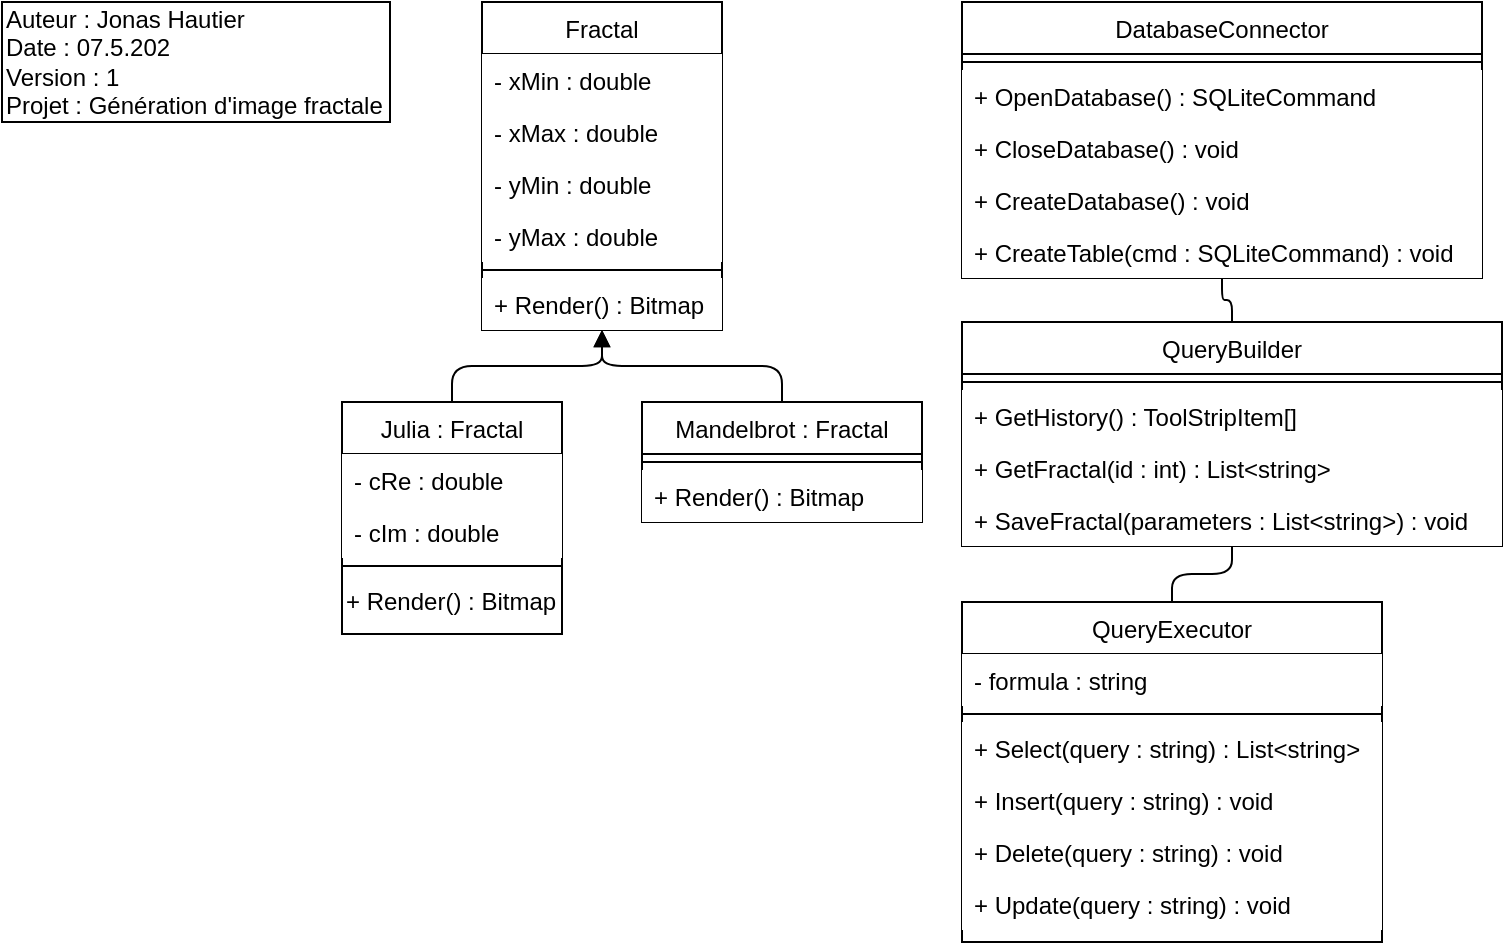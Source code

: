<mxfile version="14.6.9" type="device"><diagram id="KsUAutqmbJW-iQnxYNLV" name="Class diagram"><mxGraphModel dx="886" dy="729" grid="1" gridSize="10" guides="1" tooltips="1" connect="1" arrows="1" fold="1" page="1" pageScale="1" pageWidth="827" pageHeight="1169" math="0" shadow="0"><root><mxCell id="rIXVQHtELKpQmMe41gjV-0"/><mxCell id="rIXVQHtELKpQmMe41gjV-1" parent="rIXVQHtELKpQmMe41gjV-0"/><mxCell id="lDliQvYfYuHzb_zCbjAm-5" value="DatabaseConnector" style="swimlane;fontStyle=0;align=center;verticalAlign=top;childLayout=stackLayout;horizontal=1;startSize=26;horizontalStack=0;resizeParent=1;resizeLast=0;collapsible=1;marginBottom=0;rounded=0;shadow=0;strokeWidth=1;fillColor=#FFFFFF;swimlaneFillColor=#ffffff;" parent="rIXVQHtELKpQmMe41gjV-1" vertex="1"><mxGeometry x="480" width="260" height="138" as="geometry"><mxRectangle x="340" y="380" width="170" height="26" as="alternateBounds"/></mxGeometry></mxCell><mxCell id="lDliQvYfYuHzb_zCbjAm-6" value="" style="line;html=1;strokeWidth=1;align=left;verticalAlign=middle;spacingTop=-1;spacingLeft=3;spacingRight=3;rotatable=0;labelPosition=right;points=[];portConstraint=eastwest;fillColor=#FFFFFF;" parent="lDliQvYfYuHzb_zCbjAm-5" vertex="1"><mxGeometry y="26" width="260" height="8" as="geometry"/></mxCell><mxCell id="lDliQvYfYuHzb_zCbjAm-7" value="+ OpenDatabase() : SQLiteCommand" style="text;align=left;verticalAlign=top;spacingLeft=4;spacingRight=4;overflow=hidden;rotatable=0;points=[[0,0.5],[1,0.5]];portConstraint=eastwest;fillColor=#FFFFFF;" parent="lDliQvYfYuHzb_zCbjAm-5" vertex="1"><mxGeometry y="34" width="260" height="26" as="geometry"/></mxCell><mxCell id="lDliQvYfYuHzb_zCbjAm-8" value="+ CloseDatabase() : void" style="text;align=left;verticalAlign=top;spacingLeft=4;spacingRight=4;overflow=hidden;rotatable=0;points=[[0,0.5],[1,0.5]];portConstraint=eastwest;fillColor=#FFFFFF;" parent="lDliQvYfYuHzb_zCbjAm-5" vertex="1"><mxGeometry y="60" width="260" height="26" as="geometry"/></mxCell><mxCell id="zYIPMqb-dZFpAcrlCftM-0" value="+ CreateDatabase() : void" style="text;align=left;verticalAlign=top;spacingLeft=4;spacingRight=4;overflow=hidden;rotatable=0;points=[[0,0.5],[1,0.5]];portConstraint=eastwest;fillColor=#FFFFFF;" parent="lDliQvYfYuHzb_zCbjAm-5" vertex="1"><mxGeometry y="86" width="260" height="26" as="geometry"/></mxCell><mxCell id="zYIPMqb-dZFpAcrlCftM-1" value="+ CreateTable(cmd : SQLiteCommand) : void" style="text;align=left;verticalAlign=top;spacingLeft=4;spacingRight=4;overflow=hidden;rotatable=0;points=[[0,0.5],[1,0.5]];portConstraint=eastwest;fillColor=#FFFFFF;" parent="lDliQvYfYuHzb_zCbjAm-5" vertex="1"><mxGeometry y="112" width="260" height="26" as="geometry"/></mxCell><mxCell id="lDliQvYfYuHzb_zCbjAm-10" value="Fractal" style="swimlane;fontStyle=0;align=center;verticalAlign=top;childLayout=stackLayout;horizontal=1;startSize=26;horizontalStack=0;resizeParent=1;resizeLast=0;collapsible=1;marginBottom=0;rounded=0;shadow=0;strokeWidth=1;fillColor=#FFFFFF;swimlaneFillColor=#ffffff;" parent="rIXVQHtELKpQmMe41gjV-1" vertex="1"><mxGeometry x="240" width="120" height="164" as="geometry"><mxRectangle x="340" y="380" width="170" height="26" as="alternateBounds"/></mxGeometry></mxCell><mxCell id="0rUYBvh86uEpOuVD_GFJ-2" value="- xMin : double" style="text;align=left;verticalAlign=top;spacingLeft=4;spacingRight=4;overflow=hidden;rotatable=0;points=[[0,0.5],[1,0.5]];portConstraint=eastwest;fillColor=#FFFFFF;" vertex="1" parent="lDliQvYfYuHzb_zCbjAm-10"><mxGeometry y="26" width="120" height="26" as="geometry"/></mxCell><mxCell id="0rUYBvh86uEpOuVD_GFJ-3" value="- xMax : double" style="text;align=left;verticalAlign=top;spacingLeft=4;spacingRight=4;overflow=hidden;rotatable=0;points=[[0,0.5],[1,0.5]];portConstraint=eastwest;fillColor=#FFFFFF;" vertex="1" parent="lDliQvYfYuHzb_zCbjAm-10"><mxGeometry y="52" width="120" height="26" as="geometry"/></mxCell><mxCell id="0rUYBvh86uEpOuVD_GFJ-4" value="- yMin : double" style="text;align=left;verticalAlign=top;spacingLeft=4;spacingRight=4;overflow=hidden;rotatable=0;points=[[0,0.5],[1,0.5]];portConstraint=eastwest;fillColor=#FFFFFF;" vertex="1" parent="lDliQvYfYuHzb_zCbjAm-10"><mxGeometry y="78" width="120" height="26" as="geometry"/></mxCell><mxCell id="zYIPMqb-dZFpAcrlCftM-19" value="- yMax : double" style="text;align=left;verticalAlign=top;spacingLeft=4;spacingRight=4;overflow=hidden;rotatable=0;points=[[0,0.5],[1,0.5]];portConstraint=eastwest;fillColor=#FFFFFF;" parent="lDliQvYfYuHzb_zCbjAm-10" vertex="1"><mxGeometry y="104" width="120" height="26" as="geometry"/></mxCell><mxCell id="lDliQvYfYuHzb_zCbjAm-12" value="" style="line;html=1;strokeWidth=1;align=left;verticalAlign=middle;spacingTop=-1;spacingLeft=3;spacingRight=3;rotatable=0;labelPosition=right;points=[];portConstraint=eastwest;fillColor=#FFFFFF;" parent="lDliQvYfYuHzb_zCbjAm-10" vertex="1"><mxGeometry y="130" width="120" height="8" as="geometry"/></mxCell><mxCell id="lDliQvYfYuHzb_zCbjAm-13" value="+ Render() : Bitmap" style="text;align=left;verticalAlign=top;spacingLeft=4;spacingRight=4;overflow=hidden;rotatable=0;points=[[0,0.5],[1,0.5]];portConstraint=eastwest;fillColor=#FFFFFF;" parent="lDliQvYfYuHzb_zCbjAm-10" vertex="1"><mxGeometry y="138" width="120" height="26" as="geometry"/></mxCell><mxCell id="BGoZS2FpbAXHhrhRfs3F-2" value="Julia : Fractal" style="swimlane;fontStyle=0;align=center;verticalAlign=top;childLayout=stackLayout;horizontal=1;startSize=26;horizontalStack=0;resizeParent=1;resizeLast=0;collapsible=1;marginBottom=0;rounded=0;shadow=0;strokeWidth=1;fillColor=#FFFFFF;swimlaneFillColor=#ffffff;" parent="rIXVQHtELKpQmMe41gjV-1" vertex="1"><mxGeometry x="170" y="200" width="110" height="116" as="geometry"><mxRectangle x="340" y="380" width="170" height="26" as="alternateBounds"/></mxGeometry></mxCell><mxCell id="zYIPMqb-dZFpAcrlCftM-3" value="- cRe : double" style="text;align=left;verticalAlign=top;spacingLeft=4;spacingRight=4;overflow=hidden;rotatable=0;points=[[0,0.5],[1,0.5]];portConstraint=eastwest;fillColor=#FFFFFF;" parent="BGoZS2FpbAXHhrhRfs3F-2" vertex="1"><mxGeometry y="26" width="110" height="26" as="geometry"/></mxCell><mxCell id="zYIPMqb-dZFpAcrlCftM-4" value="- cIm : double" style="text;align=left;verticalAlign=top;spacingLeft=4;spacingRight=4;overflow=hidden;rotatable=0;points=[[0,0.5],[1,0.5]];portConstraint=eastwest;fillColor=#FFFFFF;" parent="BGoZS2FpbAXHhrhRfs3F-2" vertex="1"><mxGeometry y="52" width="110" height="26" as="geometry"/></mxCell><mxCell id="BGoZS2FpbAXHhrhRfs3F-4" value="" style="line;html=1;strokeWidth=1;align=left;verticalAlign=middle;spacingTop=-1;spacingLeft=3;spacingRight=3;rotatable=0;labelPosition=right;points=[];portConstraint=eastwest;fillColor=#FFFFFF;" parent="BGoZS2FpbAXHhrhRfs3F-2" vertex="1"><mxGeometry y="78" width="110" height="8" as="geometry"/></mxCell><mxCell id="zYIPMqb-dZFpAcrlCftM-5" value="+ Render() : Bitmap" style="text;whiteSpace=wrap;html=1;" parent="BGoZS2FpbAXHhrhRfs3F-2" vertex="1"><mxGeometry y="86" width="110" height="30" as="geometry"/></mxCell><mxCell id="VVZAbPgH2bYUCdCG6f2z-0" value="QueryExecutor" style="swimlane;fontStyle=0;align=center;verticalAlign=top;childLayout=stackLayout;horizontal=1;startSize=26;horizontalStack=0;resizeParent=1;resizeLast=0;collapsible=1;marginBottom=0;rounded=0;shadow=0;strokeWidth=1;fillColor=#FFFFFF;swimlaneFillColor=#ffffff;" parent="rIXVQHtELKpQmMe41gjV-1" vertex="1"><mxGeometry x="480" y="300" width="210" height="170" as="geometry"><mxRectangle x="340" y="380" width="170" height="26" as="alternateBounds"/></mxGeometry></mxCell><mxCell id="VVZAbPgH2bYUCdCG6f2z-1" value="- formula : string" style="text;align=left;verticalAlign=top;spacingLeft=4;spacingRight=4;overflow=hidden;rotatable=0;points=[[0,0.5],[1,0.5]];portConstraint=eastwest;fillColor=#FFFFFF;" parent="VVZAbPgH2bYUCdCG6f2z-0" vertex="1"><mxGeometry y="26" width="210" height="26" as="geometry"/></mxCell><mxCell id="VVZAbPgH2bYUCdCG6f2z-2" value="" style="line;html=1;strokeWidth=1;align=left;verticalAlign=middle;spacingTop=-1;spacingLeft=3;spacingRight=3;rotatable=0;labelPosition=right;points=[];portConstraint=eastwest;fillColor=#FFFFFF;" parent="VVZAbPgH2bYUCdCG6f2z-0" vertex="1"><mxGeometry y="52" width="210" height="8" as="geometry"/></mxCell><mxCell id="VVZAbPgH2bYUCdCG6f2z-4" value="+ Select(query : string) : List&lt;string&gt; " style="text;align=left;verticalAlign=top;spacingLeft=4;spacingRight=4;overflow=hidden;rotatable=0;points=[[0,0.5],[1,0.5]];portConstraint=eastwest;fillColor=#FFFFFF;" parent="VVZAbPgH2bYUCdCG6f2z-0" vertex="1"><mxGeometry y="60" width="210" height="26" as="geometry"/></mxCell><mxCell id="VVZAbPgH2bYUCdCG6f2z-5" value="+ Insert(query : string) : void" style="text;align=left;verticalAlign=top;spacingLeft=4;spacingRight=4;overflow=hidden;rotatable=0;points=[[0,0.5],[1,0.5]];portConstraint=eastwest;fillColor=#FFFFFF;" parent="VVZAbPgH2bYUCdCG6f2z-0" vertex="1"><mxGeometry y="86" width="210" height="26" as="geometry"/></mxCell><mxCell id="zYIPMqb-dZFpAcrlCftM-21" value="+ Delete(query : string) : void" style="text;align=left;verticalAlign=top;spacingLeft=4;spacingRight=4;overflow=hidden;rotatable=0;points=[[0,0.5],[1,0.5]];portConstraint=eastwest;fillColor=#FFFFFF;" parent="VVZAbPgH2bYUCdCG6f2z-0" vertex="1"><mxGeometry y="112" width="210" height="26" as="geometry"/></mxCell><mxCell id="zYIPMqb-dZFpAcrlCftM-22" value="+ Update(query : string) : void" style="text;align=left;verticalAlign=top;spacingLeft=4;spacingRight=4;overflow=hidden;rotatable=0;points=[[0,0.5],[1,0.5]];portConstraint=eastwest;fillColor=#FFFFFF;" parent="VVZAbPgH2bYUCdCG6f2z-0" vertex="1"><mxGeometry y="138" width="210" height="26" as="geometry"/></mxCell><mxCell id="VVZAbPgH2bYUCdCG6f2z-6" value="QueryBuilder" style="swimlane;fontStyle=0;align=center;verticalAlign=top;childLayout=stackLayout;horizontal=1;startSize=26;horizontalStack=0;resizeParent=1;resizeLast=0;collapsible=1;marginBottom=0;rounded=0;shadow=0;strokeWidth=1;fillColor=#FFFFFF;swimlaneFillColor=#ffffff;" parent="rIXVQHtELKpQmMe41gjV-1" vertex="1"><mxGeometry x="480" y="160" width="270" height="112" as="geometry"><mxRectangle x="340" y="380" width="170" height="26" as="alternateBounds"/></mxGeometry></mxCell><mxCell id="VVZAbPgH2bYUCdCG6f2z-9" value="" style="line;html=1;strokeWidth=1;align=left;verticalAlign=middle;spacingTop=-1;spacingLeft=3;spacingRight=3;rotatable=0;labelPosition=right;points=[];portConstraint=eastwest;fillColor=#FFFFFF;" parent="VVZAbPgH2bYUCdCG6f2z-6" vertex="1"><mxGeometry y="26" width="270" height="8" as="geometry"/></mxCell><mxCell id="VVZAbPgH2bYUCdCG6f2z-10" value="+ GetHistory() : ToolStripItem[]" style="text;align=left;verticalAlign=top;spacingLeft=4;spacingRight=4;overflow=hidden;rotatable=0;points=[[0,0.5],[1,0.5]];portConstraint=eastwest;fillColor=#FFFFFF;" parent="VVZAbPgH2bYUCdCG6f2z-6" vertex="1"><mxGeometry y="34" width="270" height="26" as="geometry"/></mxCell><mxCell id="0rUYBvh86uEpOuVD_GFJ-1" value="+ GetFractal(id : int) : List&lt;string&gt;" style="text;align=left;verticalAlign=top;spacingLeft=4;spacingRight=4;overflow=hidden;rotatable=0;points=[[0,0.5],[1,0.5]];portConstraint=eastwest;fillColor=#FFFFFF;" vertex="1" parent="VVZAbPgH2bYUCdCG6f2z-6"><mxGeometry y="60" width="270" height="26" as="geometry"/></mxCell><mxCell id="VVZAbPgH2bYUCdCG6f2z-11" value="+ SaveFractal(parameters : List&lt;string&gt;) : void" style="text;align=left;verticalAlign=top;spacingLeft=4;spacingRight=4;overflow=hidden;rotatable=0;points=[[0,0.5],[1,0.5]];portConstraint=eastwest;fillColor=#FFFFFF;" parent="VVZAbPgH2bYUCdCG6f2z-6" vertex="1"><mxGeometry y="86" width="270" height="26" as="geometry"/></mxCell><mxCell id="zYIPMqb-dZFpAcrlCftM-33" value="Mandelbrot : Fractal" style="swimlane;fontStyle=0;align=center;verticalAlign=top;childLayout=stackLayout;horizontal=1;startSize=26;horizontalStack=0;resizeParent=1;resizeLast=0;collapsible=1;marginBottom=0;rounded=0;shadow=0;strokeWidth=1;fillColor=#FFFFFF;swimlaneFillColor=#ffffff;" parent="rIXVQHtELKpQmMe41gjV-1" vertex="1"><mxGeometry x="320" y="200" width="140" height="60" as="geometry"><mxRectangle x="340" y="380" width="170" height="26" as="alternateBounds"/></mxGeometry></mxCell><mxCell id="zYIPMqb-dZFpAcrlCftM-35" value="" style="line;html=1;strokeWidth=1;align=left;verticalAlign=middle;spacingTop=-1;spacingLeft=3;spacingRight=3;rotatable=0;labelPosition=right;points=[];portConstraint=eastwest;fillColor=#FFFFFF;" parent="zYIPMqb-dZFpAcrlCftM-33" vertex="1"><mxGeometry y="26" width="140" height="8" as="geometry"/></mxCell><mxCell id="zYIPMqb-dZFpAcrlCftM-36" value="+ Render() : Bitmap" style="text;align=left;verticalAlign=top;spacingLeft=4;spacingRight=4;overflow=hidden;rotatable=0;points=[[0,0.5],[1,0.5]];portConstraint=eastwest;fillColor=#FFFFFF;" parent="zYIPMqb-dZFpAcrlCftM-33" vertex="1"><mxGeometry y="34" width="140" height="26" as="geometry"/></mxCell><mxCell id="0rUYBvh86uEpOuVD_GFJ-0" value="&lt;div&gt;Auteur : Jonas Hautier&lt;/div&gt;&lt;div&gt;Date : 07.5.202&lt;/div&gt;&lt;div&gt;Version : 1&lt;/div&gt;&lt;div&gt;Projet :&amp;nbsp;Génération d'image fractale&lt;br&gt;&lt;/div&gt;" style="rounded=0;whiteSpace=wrap;html=1;align=left;" vertex="1" parent="rIXVQHtELKpQmMe41gjV-1"><mxGeometry width="194" height="60" as="geometry"/></mxCell><mxCell id="0rUYBvh86uEpOuVD_GFJ-5" value="" style="endArrow=block;endFill=1;html=1;edgeStyle=orthogonalEdgeStyle;align=left;verticalAlign=top;" edge="1" parent="rIXVQHtELKpQmMe41gjV-1" source="zYIPMqb-dZFpAcrlCftM-33" target="lDliQvYfYuHzb_zCbjAm-10"><mxGeometry x="-1" relative="1" as="geometry"><mxPoint x="570" y="700" as="sourcePoint"/><mxPoint x="730" y="700" as="targetPoint"/></mxGeometry></mxCell><mxCell id="0rUYBvh86uEpOuVD_GFJ-7" value="" style="endArrow=block;endFill=1;html=1;edgeStyle=orthogonalEdgeStyle;align=left;verticalAlign=top;" edge="1" parent="rIXVQHtELKpQmMe41gjV-1" source="BGoZS2FpbAXHhrhRfs3F-2" target="lDliQvYfYuHzb_zCbjAm-10"><mxGeometry x="-1" relative="1" as="geometry"><mxPoint x="400" y="210" as="sourcePoint"/><mxPoint x="310" y="174" as="targetPoint"/></mxGeometry></mxCell><mxCell id="0rUYBvh86uEpOuVD_GFJ-9" value="" style="endArrow=none;endFill=0;html=1;edgeStyle=orthogonalEdgeStyle;align=left;verticalAlign=top;" edge="1" parent="rIXVQHtELKpQmMe41gjV-1" source="VVZAbPgH2bYUCdCG6f2z-6" target="lDliQvYfYuHzb_zCbjAm-5"><mxGeometry x="-1" relative="1" as="geometry"><mxPoint x="400" y="210" as="sourcePoint"/><mxPoint x="310" y="174" as="targetPoint"/></mxGeometry></mxCell><mxCell id="0rUYBvh86uEpOuVD_GFJ-10" value="" style="endArrow=none;endFill=0;html=1;edgeStyle=orthogonalEdgeStyle;align=left;verticalAlign=top;" edge="1" parent="rIXVQHtELKpQmMe41gjV-1" source="VVZAbPgH2bYUCdCG6f2z-0" target="VVZAbPgH2bYUCdCG6f2z-6"><mxGeometry x="-1" relative="1" as="geometry"><mxPoint x="410" y="220" as="sourcePoint"/><mxPoint x="320" y="184" as="targetPoint"/></mxGeometry></mxCell></root></mxGraphModel></diagram></mxfile>